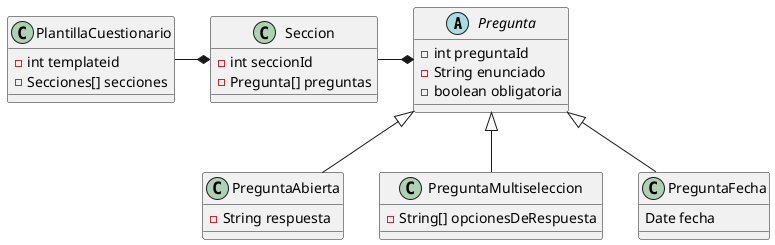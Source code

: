 @startuml
'https://plantuml.com/class-diagram

abstract class Pregunta {
- int preguntaId
 -String enunciado
 - boolean obligatoria
}
class PreguntaAbierta extends Pregunta {
 -String respuesta
}

class PreguntaMultiseleccion extends Pregunta {
    -String[] opcionesDeRespuesta
}

class PreguntaFecha extends Pregunta {
    Date fecha
}


class Seccion {
 - int seccionId
 - Pregunta[] preguntas
}

class PlantillaCuestionario {
  - int templateid
  - Secciones[] secciones
}

PlantillaCuestionario -* Seccion
Seccion -* Pregunta

@enduml